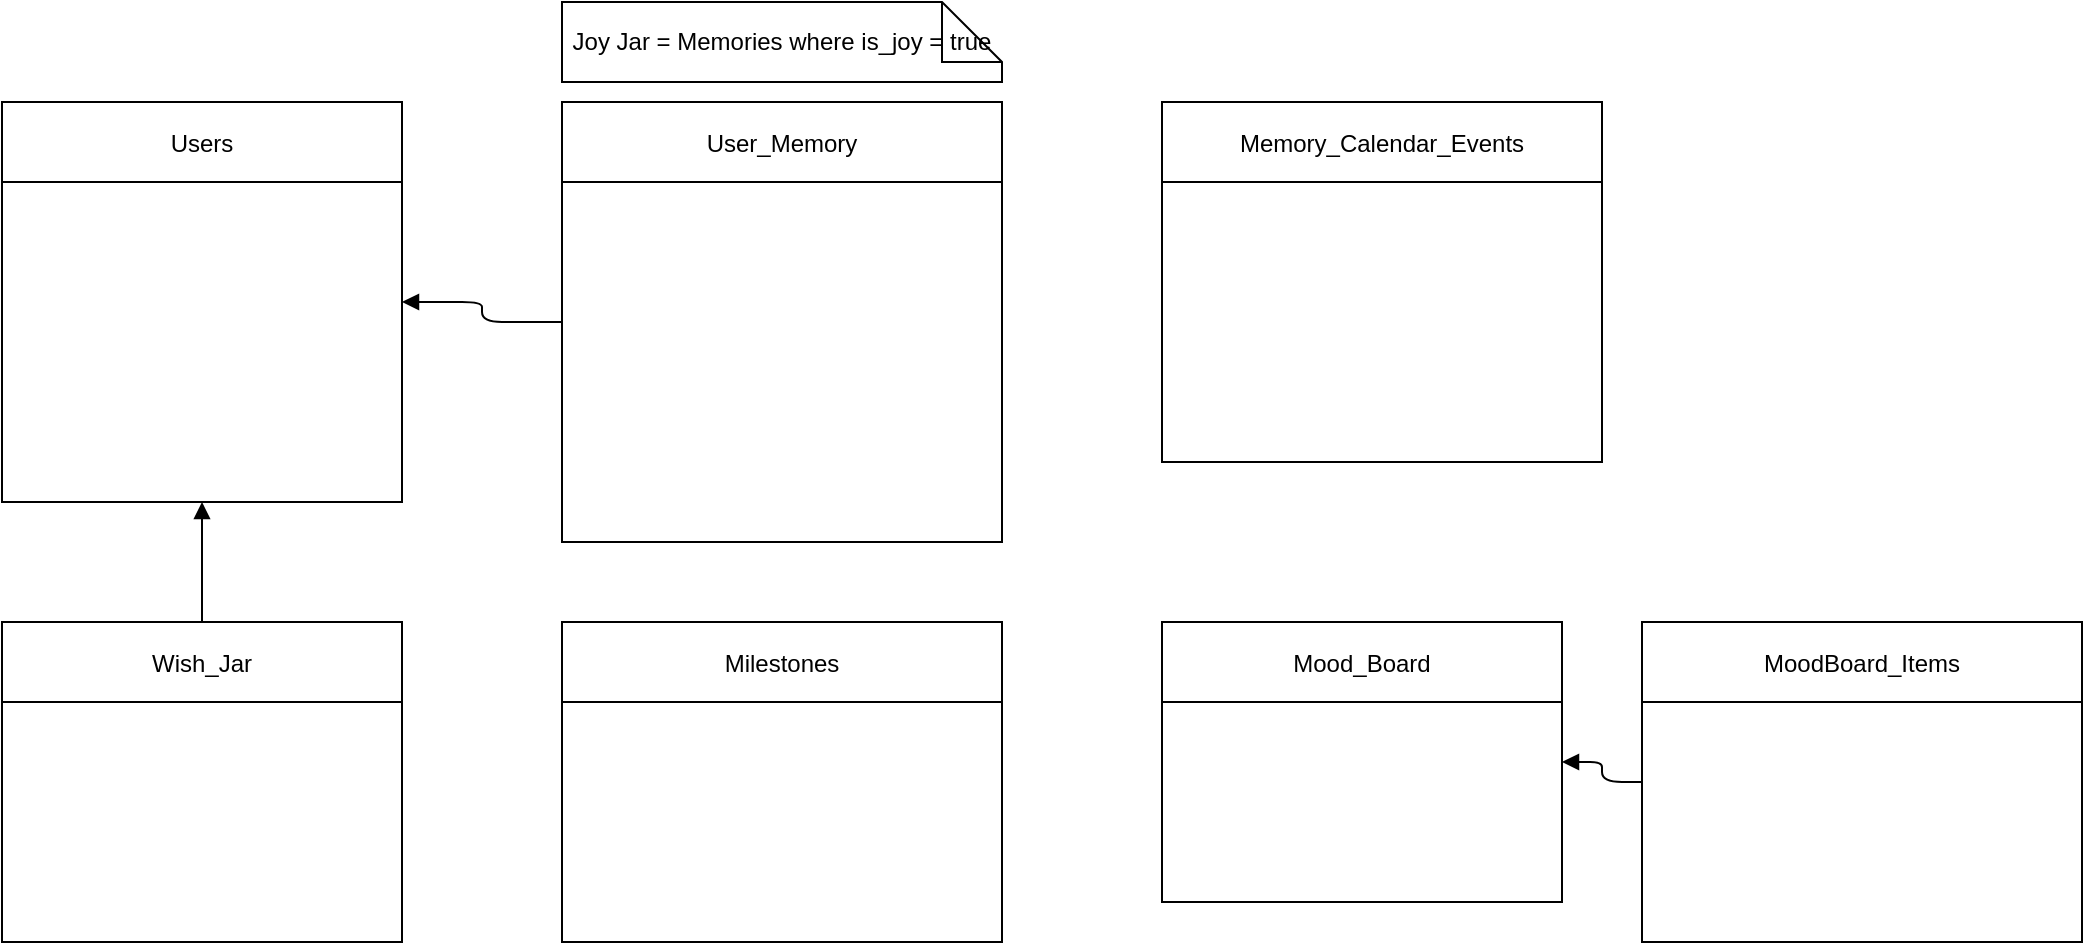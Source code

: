 <mxfile version="26.0.15">
  <diagram name="DearTime Clean ERD" id="0">
    <mxGraphModel dx="954" dy="639" grid="1" gridSize="10" guides="1" tooltips="1" connect="1" arrows="1" fold="1" page="1" pageScale="1" pageWidth="1169" pageHeight="827" math="0" shadow="0">
      <root>
        <mxCell id="0" />
        <mxCell id="1" parent="0" />
        <mxCell id="users" value="Users" style="shape=swimlane;childLayout=stackLayout;" parent="1" vertex="1">
          <mxGeometry x="60" y="60" width="200" height="200" as="geometry" />
        </mxCell>
        <mxCell id="memory" value="User_Memory" style="shape=swimlane;childLayout=stackLayout;" parent="1" vertex="1">
          <mxGeometry x="340" y="60" width="220" height="220" as="geometry" />
        </mxCell>
        <mxCell id="calendar" value="Memory_Calendar_Events" style="shape=swimlane;childLayout=stackLayout;" parent="1" vertex="1">
          <mxGeometry x="640" y="60" width="220" height="180" as="geometry" />
        </mxCell>
        <mxCell id="wish" value="Wish_Jar" style="shape=swimlane;childLayout=stackLayout;" parent="1" vertex="1">
          <mxGeometry x="60" y="320" width="200" height="160" as="geometry" />
        </mxCell>
        <mxCell id="milestone" value="Milestones" style="shape=swimlane;childLayout=stackLayout;" parent="1" vertex="1">
          <mxGeometry x="340" y="320" width="220" height="160" as="geometry" />
        </mxCell>
        <mxCell id="moodboard" value="Mood_Board" style="shape=swimlane;childLayout=stackLayout;" parent="1" vertex="1">
          <mxGeometry x="640" y="320" width="200" height="140" as="geometry" />
        </mxCell>
        <mxCell id="mooditems" value="MoodBoard_Items" style="shape=swimlane;childLayout=stackLayout;" parent="1" vertex="1">
          <mxGeometry x="880" y="320" width="220" height="160" as="geometry" />
        </mxCell>
        <mxCell id="note" value="Joy Jar = Memories where is_joy = true" style="shape=note;whiteSpace=wrap;html=1;" parent="1" vertex="1">
          <mxGeometry x="340" y="10" width="220" height="40" as="geometry" />
        </mxCell>
        <mxCell id="kckSmDLWEM6xQoW7y3ZS-1" style="edgeStyle=orthogonalEdgeStyle;endArrow=block;" parent="1" source="memory" target="users" edge="1">
          <mxGeometry relative="1" as="geometry" />
        </mxCell>
        <mxCell id="kckSmDLWEM6xQoW7y3ZS-4" style="edgeStyle=orthogonalEdgeStyle;endArrow=block;" parent="1" source="wish" target="users" edge="1">
          <mxGeometry relative="1" as="geometry" />
        </mxCell>
        <mxCell id="kckSmDLWEM6xQoW7y3ZS-7" style="edgeStyle=orthogonalEdgeStyle;endArrow=block;" parent="1" source="mooditems" target="moodboard" edge="1">
          <mxGeometry relative="1" as="geometry" />
        </mxCell>
      </root>
    </mxGraphModel>
  </diagram>
</mxfile>
